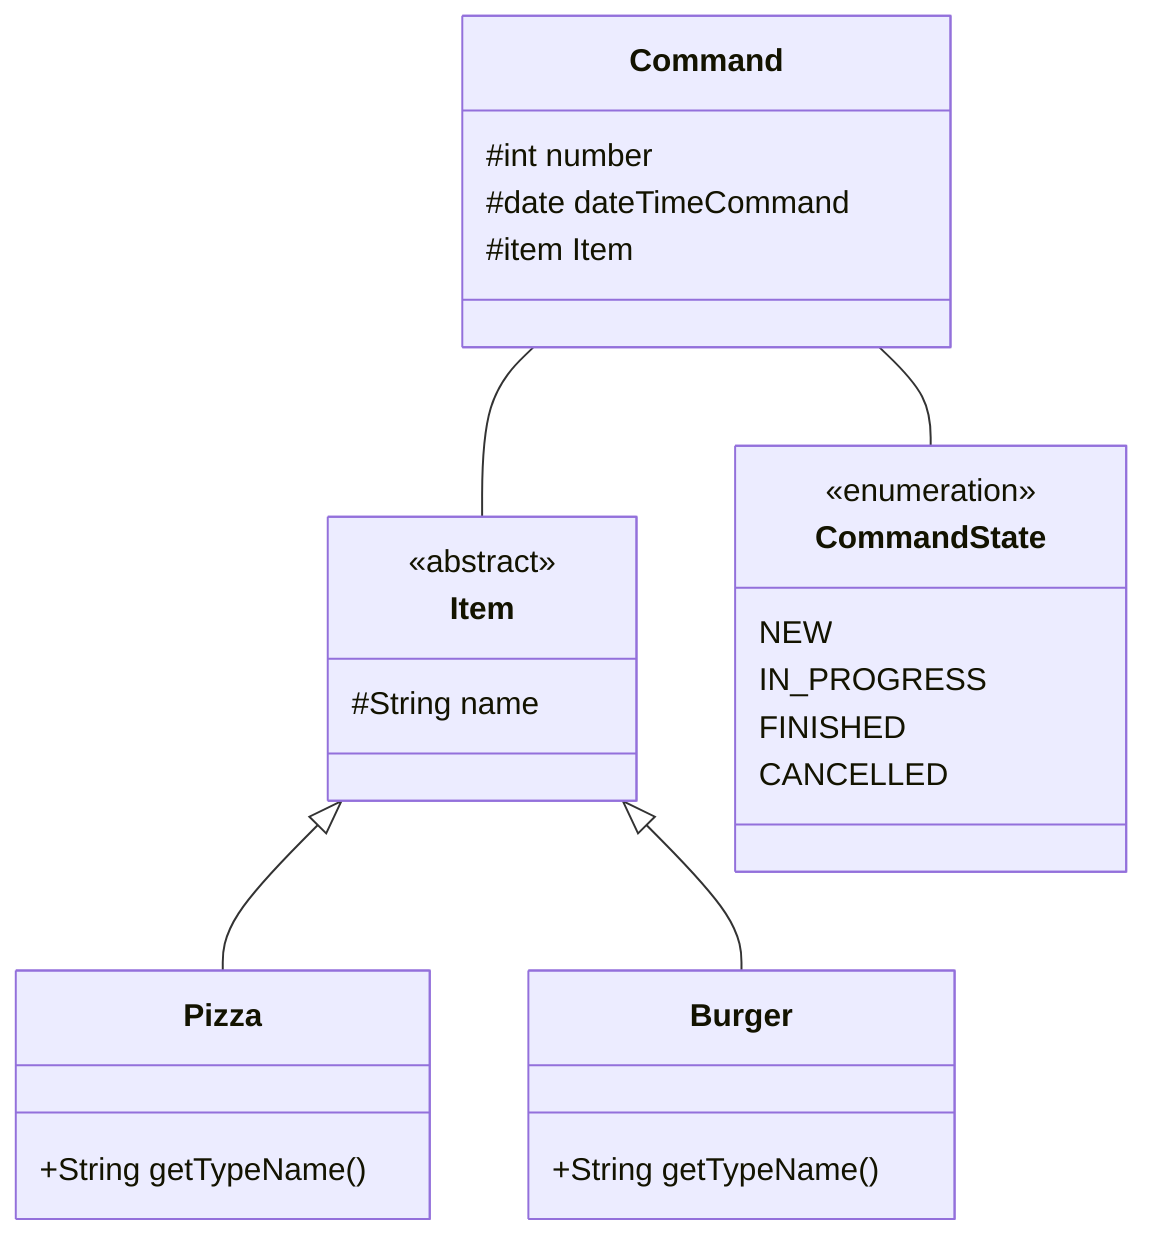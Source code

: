 classDiagram
    Item <|-- Pizza
    Item <|-- Burger
    Command -- CommandState
    Command -- Item
    class Burger{
      +String getTypeName()
    }
    class Pizza{
      +String getTypeName()
    }
    class Item {
      #String name
    }
    class Command {
      #int number
      #date dateTimeCommand
      #item Item 
    }
    class CommandState {
      <<enumeration>>
      NEW
      IN_PROGRESS
      FINISHED
      CANCELLED
    }
    <<abstract>> Item